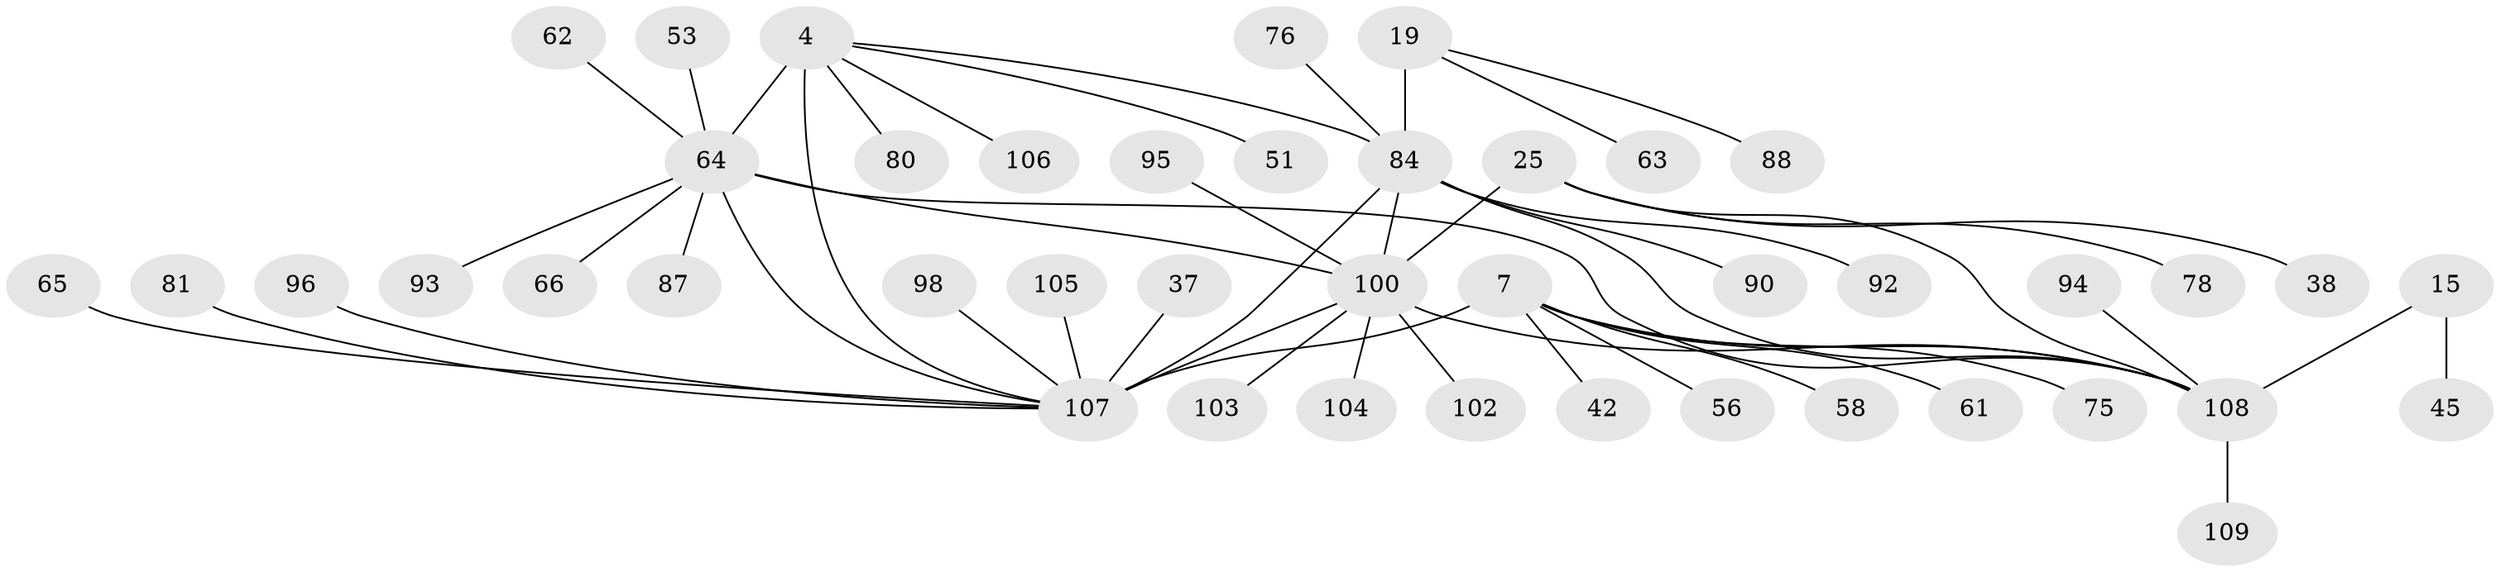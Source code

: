 // original degree distribution, {8: 0.07339449541284404, 5: 0.027522935779816515, 10: 0.027522935779816515, 7: 0.009174311926605505, 9: 0.03669724770642202, 13: 0.009174311926605505, 4: 0.03669724770642202, 6: 0.01834862385321101, 12: 0.009174311926605505, 2: 0.1926605504587156, 3: 0.01834862385321101, 1: 0.5412844036697247}
// Generated by graph-tools (version 1.1) at 2025/58/03/04/25 21:58:39]
// undirected, 43 vertices, 50 edges
graph export_dot {
graph [start="1"]
  node [color=gray90,style=filled];
  4 [super="+3"];
  7 [super="+6"];
  15 [super="+14"];
  19 [super="+16"];
  25 [super="+22"];
  37;
  38;
  42;
  45;
  51;
  53;
  56;
  58;
  61;
  62;
  63;
  64 [super="+26+40+41+44"];
  65;
  66;
  75;
  76 [super="+50"];
  78;
  80;
  81 [super="+73"];
  84 [super="+18+59+60+20"];
  87 [super="+71"];
  88 [super="+31+54"];
  90;
  92;
  93 [super="+89"];
  94;
  95;
  96;
  98 [super="+82"];
  100 [super="+83"];
  102;
  103;
  104;
  105 [super="+47"];
  106;
  107 [super="+9+10+35+99+101"];
  108 [super="+86+91"];
  109;
  4 -- 51;
  4 -- 80;
  4 -- 106;
  4 -- 84;
  4 -- 107;
  4 -- 64 [weight=6];
  7 -- 42;
  7 -- 56;
  7 -- 75;
  7 -- 61;
  7 -- 58;
  7 -- 107 [weight=6];
  7 -- 108 [weight=2];
  15 -- 45;
  15 -- 108 [weight=6];
  19 -- 63;
  19 -- 88;
  19 -- 84 [weight=6];
  25 -- 78;
  25 -- 38;
  25 -- 108;
  25 -- 100 [weight=6];
  37 -- 107;
  53 -- 64;
  62 -- 64;
  64 -- 66;
  64 -- 87;
  64 -- 93;
  64 -- 107 [weight=2];
  64 -- 108;
  64 -- 100 [weight=2];
  65 -- 107;
  76 -- 84;
  81 -- 107;
  84 -- 107 [weight=5];
  84 -- 90;
  84 -- 92;
  84 -- 108;
  84 -- 100 [weight=2];
  94 -- 108;
  95 -- 100;
  96 -- 107;
  98 -- 107;
  100 -- 102;
  100 -- 103;
  100 -- 104;
  100 -- 107;
  100 -- 108;
  105 -- 107;
  108 -- 109;
}
